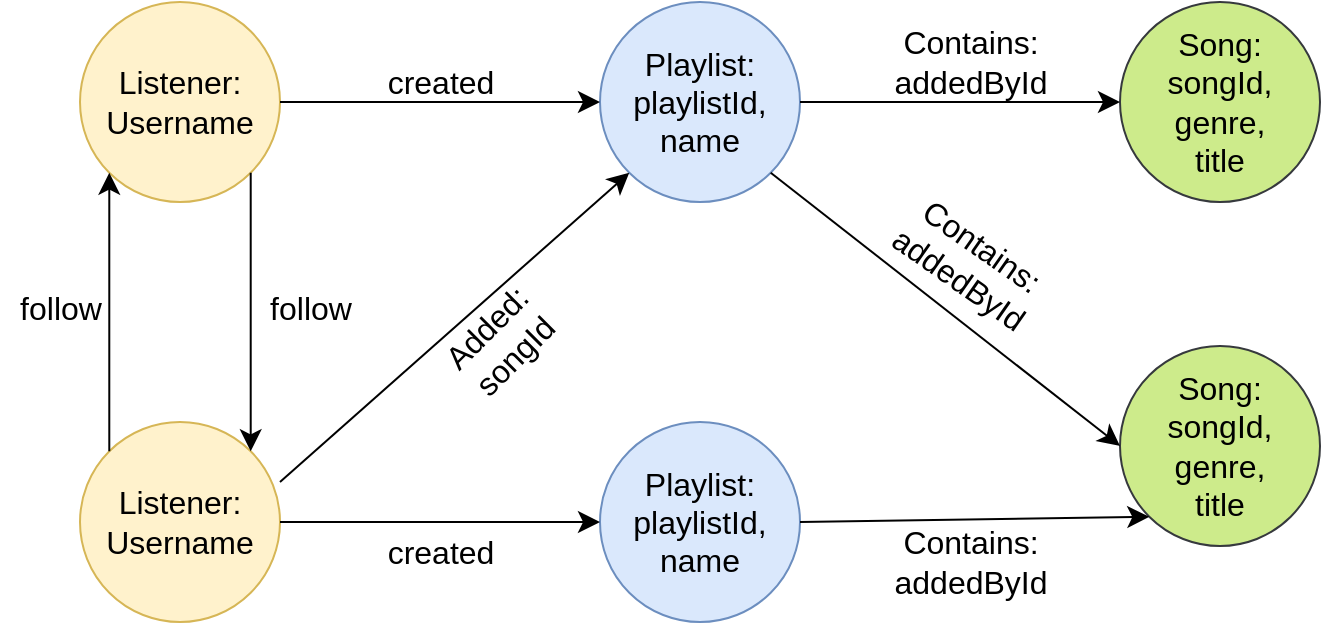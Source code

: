 <mxfile version="18.0.0" type="device"><diagram name="Pagina-1" id="Mq6UPQifaFkgxHyow6PJ"><mxGraphModel dx="1278" dy="689" grid="1" gridSize="10" guides="1" tooltips="1" connect="1" arrows="1" fold="1" page="1" pageScale="1" pageWidth="827" pageHeight="1169" math="0" shadow="0"><root><mxCell id="0"/><mxCell id="1" parent="0"/><mxCell id="p0c6cZEuvkVEbex_5FR_-1" value="Listener:&lt;br&gt;Username" style="ellipse;whiteSpace=wrap;html=1;aspect=fixed;fontSize=16;fillColor=#fff2cc;strokeColor=#d6b656;" parent="1" vertex="1"><mxGeometry x="140" y="110" width="100" height="100" as="geometry"/></mxCell><mxCell id="p0c6cZEuvkVEbex_5FR_-3" value="Listener:&lt;br&gt;Username" style="ellipse;whiteSpace=wrap;html=1;aspect=fixed;fontSize=16;fillColor=#fff2cc;strokeColor=#d6b656;" parent="1" vertex="1"><mxGeometry x="140" y="320" width="100" height="100" as="geometry"/></mxCell><mxCell id="p0c6cZEuvkVEbex_5FR_-4" value="" style="endArrow=classic;html=1;rounded=0;fontSize=12;startSize=8;endSize=8;curved=1;exitX=0;exitY=0;exitDx=0;exitDy=0;entryX=0;entryY=1;entryDx=0;entryDy=0;" parent="1" source="p0c6cZEuvkVEbex_5FR_-3" target="p0c6cZEuvkVEbex_5FR_-1" edge="1"><mxGeometry width="50" height="50" relative="1" as="geometry"><mxPoint x="167" y="324" as="sourcePoint"/><mxPoint x="167.8" y="204" as="targetPoint"/></mxGeometry></mxCell><mxCell id="p0c6cZEuvkVEbex_5FR_-5" value="" style="endArrow=classic;html=1;rounded=0;fontSize=12;startSize=8;endSize=8;curved=1;exitX=1;exitY=1;exitDx=0;exitDy=0;entryX=1;entryY=0;entryDx=0;entryDy=0;" parent="1" source="p0c6cZEuvkVEbex_5FR_-1" target="p0c6cZEuvkVEbex_5FR_-3" edge="1"><mxGeometry width="50" height="50" relative="1" as="geometry"><mxPoint x="165" y="345" as="sourcePoint"/><mxPoint x="165" y="205" as="targetPoint"/></mxGeometry></mxCell><mxCell id="p0c6cZEuvkVEbex_5FR_-6" value="follow" style="text;html=1;align=center;verticalAlign=middle;resizable=0;points=[];autosize=1;strokeColor=none;fillColor=none;fontSize=16;" parent="1" vertex="1"><mxGeometry x="100" y="248" width="60" height="30" as="geometry"/></mxCell><mxCell id="p0c6cZEuvkVEbex_5FR_-8" value="follow" style="text;html=1;align=center;verticalAlign=middle;resizable=0;points=[];autosize=1;strokeColor=none;fillColor=none;fontSize=16;" parent="1" vertex="1"><mxGeometry x="225" y="253" width="60" height="20" as="geometry"/></mxCell><mxCell id="p0c6cZEuvkVEbex_5FR_-9" value="Playlist:&lt;br&gt;playlistId,&lt;br&gt;name" style="ellipse;whiteSpace=wrap;html=1;aspect=fixed;fontSize=16;fillColor=#dae8fc;strokeColor=#6c8ebf;" parent="1" vertex="1"><mxGeometry x="400" y="110" width="100" height="100" as="geometry"/></mxCell><mxCell id="p0c6cZEuvkVEbex_5FR_-10" value="Playlist:&lt;br&gt;playlistId,&lt;br&gt;name" style="ellipse;whiteSpace=wrap;html=1;aspect=fixed;fontSize=16;fillColor=#dae8fc;strokeColor=#6c8ebf;" parent="1" vertex="1"><mxGeometry x="400" y="320" width="100" height="100" as="geometry"/></mxCell><mxCell id="p0c6cZEuvkVEbex_5FR_-13" value="" style="endArrow=classic;html=1;rounded=0;fontSize=12;startSize=8;endSize=8;curved=1;exitX=1;exitY=0.5;exitDx=0;exitDy=0;entryX=0;entryY=0.5;entryDx=0;entryDy=0;" parent="1" source="p0c6cZEuvkVEbex_5FR_-1" target="p0c6cZEuvkVEbex_5FR_-9" edge="1"><mxGeometry width="50" height="50" relative="1" as="geometry"><mxPoint x="390" y="320" as="sourcePoint"/><mxPoint x="440" y="270" as="targetPoint"/></mxGeometry></mxCell><mxCell id="p0c6cZEuvkVEbex_5FR_-14" value="created" style="text;html=1;align=center;verticalAlign=middle;resizable=0;points=[];autosize=1;strokeColor=none;fillColor=none;fontSize=16;" parent="1" vertex="1"><mxGeometry x="285" y="140" width="70" height="20" as="geometry"/></mxCell><mxCell id="p0c6cZEuvkVEbex_5FR_-15" value="" style="endArrow=classic;html=1;rounded=0;fontSize=12;startSize=8;endSize=8;curved=1;exitX=1;exitY=0.5;exitDx=0;exitDy=0;entryX=0;entryY=0.5;entryDx=0;entryDy=0;" parent="1" source="p0c6cZEuvkVEbex_5FR_-3" target="p0c6cZEuvkVEbex_5FR_-10" edge="1"><mxGeometry width="50" height="50" relative="1" as="geometry"><mxPoint x="245" y="450" as="sourcePoint"/><mxPoint x="435" y="450" as="targetPoint"/></mxGeometry></mxCell><mxCell id="p0c6cZEuvkVEbex_5FR_-16" value="created" style="text;html=1;align=center;verticalAlign=middle;resizable=0;points=[];autosize=1;strokeColor=none;fillColor=none;fontSize=16;" parent="1" vertex="1"><mxGeometry x="285" y="375" width="70" height="20" as="geometry"/></mxCell><mxCell id="p0c6cZEuvkVEbex_5FR_-17" value="" style="endArrow=classic;html=1;rounded=0;fontSize=12;startSize=8;endSize=8;curved=1;exitX=1;exitY=0.3;exitDx=0;exitDy=0;entryX=0;entryY=1;entryDx=0;entryDy=0;exitPerimeter=0;" parent="1" source="p0c6cZEuvkVEbex_5FR_-3" target="p0c6cZEuvkVEbex_5FR_-9" edge="1"><mxGeometry width="50" height="50" relative="1" as="geometry"><mxPoint x="250" y="170" as="sourcePoint"/><mxPoint x="410" y="170" as="targetPoint"/></mxGeometry></mxCell><mxCell id="p0c6cZEuvkVEbex_5FR_-18" value="Added:&lt;br&gt;songId" style="text;html=1;align=center;verticalAlign=middle;resizable=0;points=[];autosize=1;strokeColor=none;fillColor=none;fontSize=16;rotation=-45;" parent="1" vertex="1"><mxGeometry x="315" y="260" width="70" height="40" as="geometry"/></mxCell><mxCell id="xpA9vjeOHAkY-_cuxymC-2" value="Song:&lt;br&gt;songId,&lt;br&gt;genre,&lt;br&gt;title" style="ellipse;whiteSpace=wrap;html=1;aspect=fixed;fontSize=16;fillColor=#cdeb8b;strokeColor=#36393d;" parent="1" vertex="1"><mxGeometry x="660" y="110" width="100" height="100" as="geometry"/></mxCell><mxCell id="xpA9vjeOHAkY-_cuxymC-3" value="Song:&lt;br&gt;songId,&lt;br&gt;genre,&lt;br&gt;title" style="ellipse;whiteSpace=wrap;html=1;aspect=fixed;fontSize=16;fillColor=#cdeb8b;strokeColor=#36393d;" parent="1" vertex="1"><mxGeometry x="660" y="282" width="100" height="100" as="geometry"/></mxCell><mxCell id="xpA9vjeOHAkY-_cuxymC-4" value="" style="endArrow=classic;html=1;rounded=0;fontSize=12;startSize=8;endSize=8;curved=1;exitX=1;exitY=0.5;exitDx=0;exitDy=0;entryX=0;entryY=0.5;entryDx=0;entryDy=0;" parent="1" source="p0c6cZEuvkVEbex_5FR_-9" target="xpA9vjeOHAkY-_cuxymC-2" edge="1"><mxGeometry width="50" height="50" relative="1" as="geometry"><mxPoint x="250" y="170" as="sourcePoint"/><mxPoint x="410" y="170" as="targetPoint"/></mxGeometry></mxCell><mxCell id="xpA9vjeOHAkY-_cuxymC-5" value="" style="endArrow=classic;html=1;rounded=0;fontSize=12;startSize=8;endSize=8;curved=1;exitX=1;exitY=0.5;exitDx=0;exitDy=0;entryX=0;entryY=1;entryDx=0;entryDy=0;" parent="1" source="p0c6cZEuvkVEbex_5FR_-10" target="xpA9vjeOHAkY-_cuxymC-3" edge="1"><mxGeometry width="50" height="50" relative="1" as="geometry"><mxPoint x="510" y="170" as="sourcePoint"/><mxPoint x="620" y="120" as="targetPoint"/></mxGeometry></mxCell><mxCell id="xpA9vjeOHAkY-_cuxymC-6" value="" style="endArrow=classic;html=1;rounded=0;fontSize=12;startSize=8;endSize=8;curved=1;exitX=1;exitY=1;exitDx=0;exitDy=0;entryX=0;entryY=0.5;entryDx=0;entryDy=0;" parent="1" source="p0c6cZEuvkVEbex_5FR_-9" target="xpA9vjeOHAkY-_cuxymC-3" edge="1"><mxGeometry width="50" height="50" relative="1" as="geometry"><mxPoint x="510" y="380" as="sourcePoint"/><mxPoint x="634.645" y="325.355" as="targetPoint"/></mxGeometry></mxCell><mxCell id="xpA9vjeOHAkY-_cuxymC-7" value="Contains:&lt;br&gt;addedById" style="text;html=1;align=center;verticalAlign=middle;resizable=0;points=[];autosize=1;strokeColor=none;fillColor=none;fontSize=16;rotation=0;" parent="1" vertex="1"><mxGeometry x="540" y="370" width="90" height="40" as="geometry"/></mxCell><mxCell id="xpA9vjeOHAkY-_cuxymC-8" value="Contains:&lt;br&gt;addedById" style="text;html=1;align=center;verticalAlign=middle;resizable=0;points=[];autosize=1;strokeColor=none;fillColor=none;fontSize=16;rotation=0;" parent="1" vertex="1"><mxGeometry x="540" y="120" width="90" height="40" as="geometry"/></mxCell><mxCell id="xpA9vjeOHAkY-_cuxymC-9" value="Contains:&lt;br&gt;addedById" style="text;html=1;align=center;verticalAlign=middle;resizable=0;points=[];autosize=1;strokeColor=none;fillColor=none;fontSize=16;rotation=35;" parent="1" vertex="1"><mxGeometry x="540" y="220" width="90" height="40" as="geometry"/></mxCell></root></mxGraphModel></diagram></mxfile>